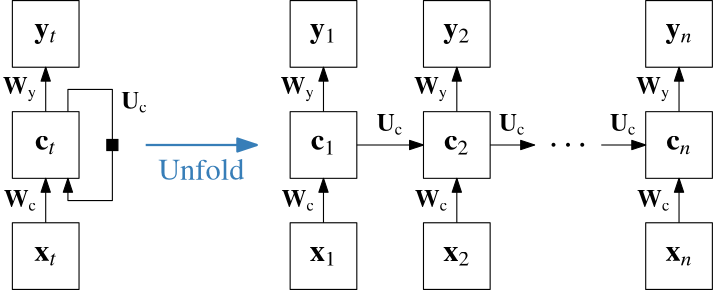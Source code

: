 <?xml version="1.0"?>
<!DOCTYPE ipe SYSTEM "ipe.dtd">
<ipe version="70206" creator="Ipe 7.2.7">
<info created="D:20170807172942" modified="D:20170808101045"/>
<preamble>\usepackage{amsmath}
\usepackage{txfonts}
</preamble>
<ipestyle name="basic">
<symbol name="arrow/arc(spx)">
<path stroke="sym-stroke" fill="sym-stroke" pen="sym-pen">
0 0 m
-1 0.333 l
-1 -0.333 l
h
</path>
</symbol>
<symbol name="arrow/farc(spx)">
<path stroke="sym-stroke" fill="white" pen="sym-pen">
0 0 m
-1 0.333 l
-1 -0.333 l
h
</path>
</symbol>
<symbol name="arrow/ptarc(spx)">
<path stroke="sym-stroke" fill="sym-stroke" pen="sym-pen">
0 0 m
-1 0.333 l
-0.8 0 l
-1 -0.333 l
h
</path>
</symbol>
<symbol name="arrow/fptarc(spx)">
<path stroke="sym-stroke" fill="white" pen="sym-pen">
0 0 m
-1 0.333 l
-0.8 0 l
-1 -0.333 l
h
</path>
</symbol>
<symbol name="mark/circle(sx)" transformations="translations">
<path fill="sym-stroke">
0.6 0 0 0.6 0 0 e
0.4 0 0 0.4 0 0 e
</path>
</symbol>
<symbol name="mark/disk(sx)" transformations="translations">
<path fill="sym-stroke">
0.6 0 0 0.6 0 0 e
</path>
</symbol>
<symbol name="mark/fdisk(sfx)" transformations="translations">
<group>
<path fill="sym-fill">
0.5 0 0 0.5 0 0 e
</path>
<path fill="sym-stroke" fillrule="eofill">
0.6 0 0 0.6 0 0 e
0.4 0 0 0.4 0 0 e
</path>
</group>
</symbol>
<symbol name="mark/box(sx)" transformations="translations">
<path fill="sym-stroke" fillrule="eofill">
-0.6 -0.6 m
0.6 -0.6 l
0.6 0.6 l
-0.6 0.6 l
h
-0.4 -0.4 m
0.4 -0.4 l
0.4 0.4 l
-0.4 0.4 l
h
</path>
</symbol>
<symbol name="mark/square(sx)" transformations="translations">
<path fill="sym-stroke">
-0.6 -0.6 m
0.6 -0.6 l
0.6 0.6 l
-0.6 0.6 l
h
</path>
</symbol>
<symbol name="mark/fsquare(sfx)" transformations="translations">
<group>
<path fill="sym-fill">
-0.5 -0.5 m
0.5 -0.5 l
0.5 0.5 l
-0.5 0.5 l
h
</path>
<path fill="sym-stroke" fillrule="eofill">
-0.6 -0.6 m
0.6 -0.6 l
0.6 0.6 l
-0.6 0.6 l
h
-0.4 -0.4 m
0.4 -0.4 l
0.4 0.4 l
-0.4 0.4 l
h
</path>
</group>
</symbol>
<symbol name="mark/cross(sx)" transformations="translations">
<group>
<path fill="sym-stroke">
-0.43 -0.57 m
0.57 0.43 l
0.43 0.57 l
-0.57 -0.43 l
h
</path>
<path fill="sym-stroke">
-0.43 0.57 m
0.57 -0.43 l
0.43 -0.57 l
-0.57 0.43 l
h
</path>
</group>
</symbol>
<symbol name="arrow/fnormal(spx)">
<path stroke="sym-stroke" fill="white" pen="sym-pen">
0 0 m
-1 0.333 l
-1 -0.333 l
h
</path>
</symbol>
<symbol name="arrow/pointed(spx)">
<path stroke="sym-stroke" fill="sym-stroke" pen="sym-pen">
0 0 m
-1 0.333 l
-0.8 0 l
-1 -0.333 l
h
</path>
</symbol>
<symbol name="arrow/fpointed(spx)">
<path stroke="sym-stroke" fill="white" pen="sym-pen">
0 0 m
-1 0.333 l
-0.8 0 l
-1 -0.333 l
h
</path>
</symbol>
<symbol name="arrow/linear(spx)">
<path stroke="sym-stroke" pen="sym-pen">
-1 0.333 m
0 0 l
-1 -0.333 l
</path>
</symbol>
<symbol name="arrow/fdouble(spx)">
<path stroke="sym-stroke" fill="white" pen="sym-pen">
0 0 m
-1 0.333 l
-1 -0.333 l
h
-1 0 m
-2 0.333 l
-2 -0.333 l
h
</path>
</symbol>
<symbol name="arrow/double(spx)">
<path stroke="sym-stroke" fill="sym-stroke" pen="sym-pen">
0 0 m
-1 0.333 l
-1 -0.333 l
h
-1 0 m
-2 0.333 l
-2 -0.333 l
h
</path>
</symbol>
<pen name="heavier" value="0.8"/>
<pen name="fat" value="1.2"/>
<pen name="ultrafat" value="2"/>
<symbolsize name="large" value="5"/>
<symbolsize name="small" value="2"/>
<symbolsize name="tiny" value="1.1"/>
<arrowsize name="large" value="10"/>
<arrowsize name="small" value="5"/>
<arrowsize name="tiny" value="3"/>
<color name="red" value="1 0 0"/>
<color name="green" value="0 1 0"/>
<color name="blue" value="0 0 1"/>
<color name="yellow" value="1 1 0"/>
<color name="orange" value="1 0.647 0"/>
<color name="gold" value="1 0.843 0"/>
<color name="purple" value="0.627 0.125 0.941"/>
<color name="gray" value="0.745"/>
<color name="brown" value="0.647 0.165 0.165"/>
<color name="navy" value="0 0 0.502"/>
<color name="pink" value="1 0.753 0.796"/>
<color name="seagreen" value="0.18 0.545 0.341"/>
<color name="turquoise" value="0.251 0.878 0.816"/>
<color name="violet" value="0.933 0.51 0.933"/>
<color name="darkblue" value="0 0 0.545"/>
<color name="darkcyan" value="0 0.545 0.545"/>
<color name="darkgray" value="0.663"/>
<color name="darkgreen" value="0 0.392 0"/>
<color name="darkmagenta" value="0.545 0 0.545"/>
<color name="darkorange" value="1 0.549 0"/>
<color name="darkred" value="0.545 0 0"/>
<color name="lightblue" value="0.678 0.847 0.902"/>
<color name="lightcyan" value="0.878 1 1"/>
<color name="lightgray" value="0.827"/>
<color name="lightgreen" value="0.565 0.933 0.565"/>
<color name="lightyellow" value="1 1 0.878"/>
<dashstyle name="dashed" value="[4] 0"/>
<dashstyle name="dotted" value="[1 3] 0"/>
<dashstyle name="dash dotted" value="[4 2 1 2] 0"/>
<dashstyle name="dash dot dotted" value="[4 2 1 2 1 2] 0"/>
<textsize name="large" value="\large"/>
<textsize name="Large" value="\Large"/>
<textsize name="LARGE" value="\LARGE"/>
<textsize name="huge" value="\huge"/>
<textsize name="Huge" value="\Huge"/>
<textsize name="small" value="\small"/>
<textsize name="footnote" value="\footnotesize"/>
<textsize name="tiny" value="\tiny"/>
<textstyle name="center" begin="\begin{center}" end="\end{center}"/>
<textstyle name="itemize" begin="\begin{itemize}" end="\end{itemize}"/>
<textstyle name="item" begin="\begin{itemize}\item{}" end="\end{itemize}"/>
<gridsize name="4 pts" value="4"/>
<gridsize name="8 pts (~3 mm)" value="8"/>
<gridsize name="16 pts (~6 mm)" value="16"/>
<gridsize name="32 pts (~12 mm)" value="32"/>
<gridsize name="10 pts (~3.5 mm)" value="10"/>
<gridsize name="20 pts (~7 mm)" value="20"/>
<gridsize name="14 pts (~5 mm)" value="14"/>
<gridsize name="28 pts (~10 mm)" value="28"/>
<gridsize name="56 pts (~20 mm)" value="56"/>
<anglesize name="90 deg" value="90"/>
<anglesize name="60 deg" value="60"/>
<anglesize name="45 deg" value="45"/>
<anglesize name="30 deg" value="30"/>
<anglesize name="22.5 deg" value="22.5"/>
<opacity name="10%" value="0.1"/>
<opacity name="30%" value="0.3"/>
<opacity name="50%" value="0.5"/>
<opacity name="75%" value="0.75"/>
<tiling name="falling" angle="-60" step="4" width="1"/>
<tiling name="rising" angle="30" step="4" width="1"/>
</ipestyle>
<page>
<layer name="alpha"/>
<view layers="alpha" active="alpha"/>
<path layer="alpha" matrix="1 0 0 1 -56 -28" stroke="black">
204 764 m
204 740 l
228 740 l
228 764 l
h
</path>
<text matrix="1 0 0 1 0 4" transformations="translations" pos="160 720" stroke="black" type="label" width="9.813" height="5.122" depth="1.64" halign="center" valign="center" size="11" style="math">\mathbf{x}_1</text>
<path matrix="1 0 0 1 -8 -28" stroke="black">
204 764 m
204 740 l
228 740 l
228 764 l
h
</path>
<text matrix="1 0 0 1 48 4" transformations="translations" pos="160 720" stroke="black" type="label" width="9.813" height="5.122" depth="1.64" halign="center" valign="center" size="11" style="math">\mathbf{x}_2</text>
<text matrix="1 0 0 1 128 4" transformations="translations" pos="160 720" stroke="black" type="label" width="9.813" height="5.119" depth="1.7" halign="center" valign="center" size="11" style="math">\mathbf{x}_n</text>
<path matrix="1 0 0 1 72 -28" stroke="black">
204 764 m
204 740 l
228 740 l
228 764 l
h
</path>
<path stroke="black" arrow="normal/small">
160 736 m
160 752 l
</path>
<path matrix="1 0 0 1 -56 12" stroke="black">
204 764 m
204 740 l
228 740 l
228 764 l
h
</path>
<path matrix="1 0 0 1 -8 12" stroke="black">
204 764 m
204 740 l
228 740 l
228 764 l
h
</path>
<path stroke="black" arrow="normal/small">
208 736 m
208 752 l
</path>
<path stroke="black" arrow="normal/small">
288 736 m
288 752 l
</path>
<path stroke="black" arrow="normal/small">
172 764 m
196 764 l
</path>
<text matrix="1 0 0 1 17 4" transformations="translations" pos="140 740" stroke="black" type="label" width="12.119" height="6.011" depth="1.4" halign="right" valign="center" size="9" style="math">\mathbf{W}_\text{c}</text>
<text matrix="1 0 0 1 65 4" transformations="translations" pos="140 740" stroke="black" type="label" width="12.119" height="6.011" depth="1.4" halign="right" valign="center" size="9" style="math">\mathbf{W}_\text{c}</text>
<text matrix="1 0 0 1 145 4" transformations="translations" pos="140 740" stroke="black" type="label" width="12.119" height="6.011" depth="1.4" halign="right" valign="center" size="9" style="math">\mathbf{W}_\text{c}</text>
<text matrix="1 0 0 1 44 29" transformations="translations" pos="140 740" stroke="black" type="label" width="9.626" height="6.011" depth="1.4" halign="center" valign="baseline" size="9" style="math">\mathbf{U}_\text{c}</text>
<path matrix="1 0 0 1 72 12" stroke="black">
204 764 m
204 740 l
228 740 l
228 764 l
h
</path>
<path stroke="black" arrow="normal/small">
160 776 m
160 792 l
</path>
<path matrix="1 0 0 1 -56 52" stroke="black">
204 764 m
204 740 l
228 740 l
228 764 l
h
</path>
<path matrix="1 0 0 1 -8 52" stroke="black">
204 764 m
204 740 l
228 740 l
228 764 l
h
</path>
<path matrix="1 0 0 1 72 52" stroke="black">
204 764 m
204 740 l
228 740 l
228 764 l
h
</path>
<path stroke="black" arrow="normal/small">
208 776 m
208 792 l
</path>
<path stroke="black" arrow="normal/small">
288 776 m
288 792 l
</path>
<text matrix="1 0 0 1 0 84" transformations="translations" pos="160 720" stroke="black" type="label" width="9.813" height="5.124" depth="2.24" halign="center" valign="center" size="11" style="math">\mathbf{y}_1</text>
<text matrix="1 0 0 1 48 84" transformations="translations" pos="160 720" stroke="black" type="label" width="9.813" height="5.124" depth="2.24" halign="center" valign="center" size="11" style="math">\mathbf{y}_2</text>
<text matrix="1 0 0 1 128 84" transformations="translations" pos="160 720" stroke="black" type="label" width="9.813" height="5.124" depth="2.24" halign="center" valign="center" size="11" style="math">\mathbf{y}_n</text>
<path stroke="black" arrow="normal/small">
220 764 m
236 764 l
</path>
<path matrix="1 0 0 1 -8 0" stroke="black" arrow="normal/small">
268 764 m
284 764 l
</path>
<text matrix="1 0 0 1 -14.8 0" transformations="translations" pos="256 764" stroke="black" type="label" width="15.542" height="1.314" depth="0.13" valign="center" size="13">\dots</text>
<text matrix="1 0 0 1 0 44" transformations="translations" pos="160 720" stroke="black" type="label" width="9.199" height="5.122" depth="1.64" halign="center" valign="center" size="11" style="math">\mathbf{c}_1</text>
<text matrix="1 0 0 1 48 44" transformations="translations" pos="160 720" stroke="black" type="label" width="9.199" height="5.122" depth="1.64" halign="center" valign="center" size="11" style="math">\mathbf{c}_2</text>
<text matrix="1 0 0 1 128 44" transformations="translations" pos="160 720" stroke="black" type="label" width="9.199" height="5.119" depth="1.7" halign="center" valign="center" size="11" style="math">\mathbf{c}_n</text>
<text matrix="1 0 0 1 17 44" transformations="translations" pos="140 740" stroke="black" type="label" width="12.453" height="6.008" depth="2.64" halign="right" valign="center" size="9" style="math">\mathbf{W}_\text{y}</text>
<text matrix="1 0 0 1 65 44" transformations="translations" pos="140 740" stroke="black" type="label" width="12.453" height="6.008" depth="2.64" halign="right" valign="center" size="9" style="math">\mathbf{W}_\text{y}</text>
<text matrix="1 0 0 1 145 44" transformations="translations" pos="140 740" stroke="black" type="label" width="12.453" height="6.008" depth="2.64" halign="right" valign="center" size="9" style="math">\mathbf{W}_\text{y}</text>
<text matrix="1 0 0 1 128 29" transformations="translations" pos="140 740" stroke="black" type="label" width="9.626" height="6.011" depth="1.4" halign="center" valign="baseline" size="9" style="math">\mathbf{U}_\text{c}</text>
<text matrix="1 0 0 1 88 29" transformations="translations" pos="140 740" stroke="black" type="label" width="9.626" height="6.011" depth="1.4" halign="center" valign="baseline" size="9" style="math">\mathbf{U}_\text{c}</text>
<path matrix="1 0 0 1 -156 -28" stroke="black">
204 764 m
204 740 l
228 740 l
228 764 l
h
</path>
<path matrix="1 0 0 1 -156 12" stroke="black">
204 764 m
204 740 l
228 740 l
228 764 l
h
</path>
<path matrix="1 0 0 1 -100 0" stroke="black" arrow="normal/small">
160 776 m
160 792 l
</path>
<path matrix="1 0 0 1 -156 52" stroke="black">
204 764 m
204 740 l
228 740 l
228 764 l
h
</path>
<path matrix="1 0 0 1 -100 0" stroke="black" arrow="normal/small">
160 736 m
160 752 l
</path>
<path matrix="1 0 0 1 -4 0" stroke="black" arrow="normal/small">
72 776 m
72 784 l
88 784 l
88 744 l
72 744 l
72 752 l
</path>
<text matrix="1 0 0 1 -100 44" transformations="translations" pos="160 720" stroke="black" type="label" width="7.635" height="5.119" depth="1.7" halign="center" valign="center" size="11" style="math">\mathbf{c}_t</text>
<text matrix="1 0 0 1 -100 4" transformations="translations" pos="160 720" stroke="black" type="label" width="8.248" height="5.119" depth="1.7" halign="center" valign="center" size="11" style="math">\mathbf{x}_t</text>
<text matrix="1 0 0 1 -100 84" transformations="translations" pos="160 720" stroke="black" type="label" width="8.248" height="5.124" depth="2.24" halign="center" valign="center" size="11" style="math">\mathbf{y}_t</text>
<path stroke="0.216 0.494 0.722" pen="0.8" arrow="normal/normal">
96 764 m
136 764 l
</path>
<text matrix="1 0 0 1 0 -41" transformations="translations" pos="96 800" stroke="0.216 0.494 0.722" type="minipage" width="40" height="6.377" depth="1.25" valign="top" size="11" style="center">Unfold</text>
<text matrix="1 0 0 1 -83 4" transformations="translations" pos="140 740" stroke="black" type="label" width="12.119" height="6.011" depth="1.4" halign="right" valign="center" size="9" style="math">\mathbf{W}_\text{c}</text>
<text matrix="1 0 0 1 -83 44" transformations="translations" pos="140 740" stroke="black" type="label" width="12.453" height="6.008" depth="2.64" halign="right" valign="center" size="9" style="math">\mathbf{W}_\text{y}</text>
<text matrix="1 0 0 1 -48 37" transformations="translations" pos="140 740" stroke="black" type="label" width="9.626" height="6.011" depth="1.4" halign="center" valign="baseline" size="9" style="math">\mathbf{U}_\text{c}</text>
<path matrix="1 0 0 1 -2 2" stroke="0" fill="0" join="0">
84 764 m
84 760 l
88 760 l
88 764 l
h
</path>
</page>
</ipe>
